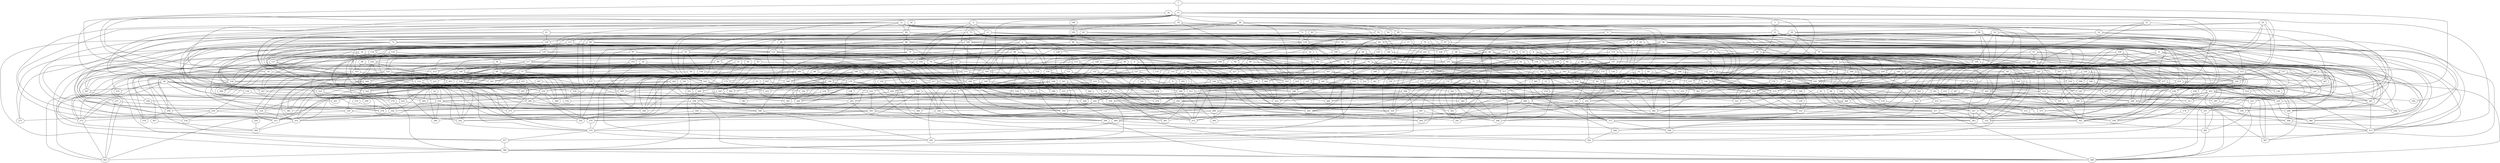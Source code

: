 strict graph "gnp_random_graph(400,0.015)" {
0;
1;
2;
3;
4;
5;
6;
7;
8;
9;
10;
11;
12;
13;
14;
15;
16;
17;
18;
19;
20;
21;
22;
23;
24;
25;
26;
27;
28;
29;
30;
31;
32;
33;
34;
35;
36;
37;
38;
39;
40;
41;
42;
43;
44;
45;
46;
47;
48;
49;
50;
51;
52;
53;
54;
55;
56;
57;
58;
59;
60;
61;
62;
63;
64;
65;
66;
67;
68;
69;
70;
71;
72;
73;
74;
75;
76;
77;
78;
79;
80;
81;
82;
83;
84;
85;
86;
87;
88;
89;
90;
91;
92;
93;
94;
95;
96;
97;
98;
99;
100;
101;
102;
103;
104;
105;
106;
107;
108;
109;
110;
111;
112;
113;
114;
115;
116;
117;
118;
119;
120;
121;
122;
123;
124;
125;
126;
127;
128;
129;
130;
131;
132;
133;
134;
135;
136;
137;
138;
139;
140;
141;
142;
143;
144;
145;
146;
147;
148;
149;
150;
151;
152;
153;
154;
155;
156;
157;
158;
159;
160;
161;
162;
163;
164;
165;
166;
167;
168;
169;
170;
171;
172;
173;
174;
175;
176;
177;
178;
179;
180;
181;
182;
183;
184;
185;
186;
187;
188;
189;
190;
191;
192;
193;
194;
195;
196;
197;
198;
199;
200;
201;
202;
203;
204;
205;
206;
207;
208;
209;
210;
211;
212;
213;
214;
215;
216;
217;
218;
219;
220;
221;
222;
223;
224;
225;
226;
227;
228;
229;
230;
231;
232;
233;
234;
235;
236;
237;
238;
239;
240;
241;
242;
243;
244;
245;
246;
247;
248;
249;
250;
251;
252;
253;
254;
255;
256;
257;
258;
259;
260;
261;
262;
263;
264;
265;
266;
267;
268;
269;
270;
271;
272;
273;
274;
275;
276;
277;
278;
279;
280;
281;
282;
283;
284;
285;
286;
287;
288;
289;
290;
291;
292;
293;
294;
295;
296;
297;
298;
299;
300;
301;
302;
303;
304;
305;
306;
307;
308;
309;
310;
311;
312;
313;
314;
315;
316;
317;
318;
319;
320;
321;
322;
323;
324;
325;
326;
327;
328;
329;
330;
331;
332;
333;
334;
335;
336;
337;
338;
339;
340;
341;
342;
343;
344;
345;
346;
347;
348;
349;
350;
351;
352;
353;
354;
355;
356;
357;
358;
359;
360;
361;
362;
363;
364;
365;
366;
367;
368;
369;
370;
371;
372;
373;
374;
375;
376;
377;
378;
379;
380;
381;
382;
383;
384;
385;
386;
387;
388;
389;
390;
391;
392;
393;
394;
395;
396;
397;
398;
399;
0 -- 353  [is_available=True, prob="0.551065738026"];
0 -- 105  [is_available=True, prob="0.645137999374"];
0 -- 13  [is_available=True, prob="0.523658662686"];
0 -- 337  [is_available=True, prob="1.0"];
0 -- 242  [is_available=True, prob="1.0"];
0 -- 184  [is_available=True, prob="0.186159956506"];
1 -- 167  [is_available=True, prob="0.855133319279"];
1 -- 139  [is_available=True, prob="0.00361248433004"];
1 -- 302  [is_available=True, prob="0.00198587614479"];
1 -- 275  [is_available=True, prob="0.471498079541"];
1 -- 120  [is_available=True, prob="1.0"];
1 -- 127  [is_available=True, prob="1.0"];
1 -- 189  [is_available=True, prob="0.490031908254"];
1 -- 159  [is_available=True, prob="0.302863647646"];
2 -- 121  [is_available=True, prob="1.0"];
2 -- 378  [is_available=True, prob="0.965139901694"];
2 -- 339  [is_available=True, prob="0.356797317947"];
2 -- 350  [is_available=True, prob="0.536237497908"];
2 -- 158  [is_available=True, prob="0.10694007298"];
3 -- 192  [is_available=True, prob="0.734897083393"];
3 -- 339  [is_available=True, prob="0.962203650255"];
3 -- 21  [is_available=True, prob="0.384156690778"];
4 -- 353  [is_available=True, prob="0.494741963196"];
4 -- 291  [is_available=True, prob="0.363467296557"];
4 -- 295  [is_available=True, prob="0.581530726745"];
4 -- 202  [is_available=True, prob="0.687562183501"];
4 -- 277  [is_available=True, prob="1.0"];
4 -- 222  [is_available=True, prob="0.0698357842863"];
4 -- 95  [is_available=True, prob="0.894239979821"];
5 -- 57  [is_available=True, prob="0.311495311935"];
5 -- 267  [is_available=True, prob="0.193758938579"];
5 -- 353  [is_available=True, prob="0.000635323145624"];
5 -- 321  [is_available=True, prob="1.0"];
5 -- 209  [is_available=True, prob="0.775305553362"];
6 -- 257  [is_available=True, prob="0.781660010543"];
6 -- 98  [is_available=True, prob="0.202992720143"];
6 -- 284  [is_available=True, prob="1.0"];
6 -- 76  [is_available=True, prob="0.766000400142"];
6 -- 117  [is_available=True, prob="0.153310518928"];
6 -- 124  [is_available=True, prob="0.438024772352"];
7 -- 288  [is_available=True, prob="0.929008118993"];
7 -- 11  [is_available=True, prob="0.732150465109"];
7 -- 260  [is_available=True, prob="0.0792008354137"];
8 -- 185  [is_available=True, prob="0.478303203284"];
8 -- 245  [is_available=True, prob="0.858341312616"];
8 -- 246  [is_available=True, prob="0.588008223106"];
8 -- 359  [is_available=True, prob="1.0"];
9 -- 48  [is_available=True, prob="0.806360005732"];
9 -- 57  [is_available=True, prob="0.0355658776314"];
9 -- 37  [is_available=True, prob="1.0"];
9 -- 303  [is_available=True, prob="1.0"];
10 -- 234  [is_available=True, prob="0.300481862349"];
10 -- 156  [is_available=True, prob="0.910430181292"];
10 -- 319  [is_available=True, prob="1.0"];
11 -- 322  [is_available=True, prob="0.75749950026"];
11 -- 170  [is_available=True, prob="0.297437579018"];
11 -- 263  [is_available=True, prob="0.44155681393"];
11 -- 239  [is_available=True, prob="0.0905443083213"];
11 -- 18  [is_available=True, prob="0.467249843102"];
11 -- 19  [is_available=True, prob="0.828612887"];
11 -- 52  [is_available=True, prob="0.631090037446"];
11 -- 313  [is_available=True, prob="0.0782752078871"];
11 -- 252  [is_available=True, prob="0.410737189716"];
11 -- 382  [is_available=True, prob="0.0245471602364"];
12 -- 67  [is_available=True, prob="0.471586693621"];
12 -- 391  [is_available=True, prob="0.808599109229"];
12 -- 266  [is_available=True, prob="0.670480575823"];
12 -- 299  [is_available=True, prob="0.313651218109"];
12 -- 77  [is_available=True, prob="0.313831038279"];
12 -- 334  [is_available=True, prob="0.0309384467849"];
12 -- 208  [is_available=True, prob="0.940428333882"];
12 -- 178  [is_available=True, prob="1.0"];
12 -- 84  [is_available=True, prob="0.519728650048"];
12 -- 25  [is_available=True, prob="0.713554474289"];
12 -- 223  [is_available=True, prob="1.0"];
13 -- 161  [is_available=True, prob="0.35488390492"];
13 -- 67  [is_available=True, prob="0.426979946249"];
13 -- 105  [is_available=True, prob="1.0"];
13 -- 210  [is_available=True, prob="1.0"];
13 -- 380  [is_available=True, prob="0.163230121107"];
13 -- 124  [is_available=True, prob="0.0568413918935"];
13 -- 189  [is_available=True, prob="0.181761938356"];
13 -- 31  [is_available=True, prob="1.0"];
14 -- 65  [is_available=True, prob="0.636721279583"];
14 -- 313  [is_available=True, prob="1.0"];
14 -- 205  [is_available=True, prob="0.96065125021"];
14 -- 253  [is_available=True, prob="0.594881844186"];
15 -- 213  [is_available=True, prob="0.146432315059"];
15 -- 214  [is_available=True, prob="0.185319525512"];
16 -- 164  [is_available=True, prob="0.847924198944"];
16 -- 47  [is_available=True, prob="0.0829579713301"];
16 -- 273  [is_available=True, prob="1.0"];
16 -- 147  [is_available=True, prob="0.386837213938"];
16 -- 246  [is_available=True, prob="0.486030125506"];
16 -- 153  [is_available=True, prob="0.117216451289"];
16 -- 319  [is_available=True, prob="1.0"];
17 -- 257  [is_available=True, prob="1.0"];
17 -- 110  [is_available=True, prob="0.538163631111"];
18 -- 291  [is_available=True, prob="0.493484251381"];
18 -- 306  [is_available=True, prob="1.0"];
18 -- 189  [is_available=True, prob="0.532187724478"];
18 -- 237  [is_available=True, prob="1.0"];
19 -- 259  [is_available=True, prob="0.152223202464"];
19 -- 167  [is_available=True, prob="0.782108980576"];
19 -- 53  [is_available=True, prob="0.534625286122"];
19 -- 183  [is_available=True, prob="0.123175891484"];
19 -- 267  [is_available=True, prob="0.39375116656"];
19 -- 251  [is_available=True, prob="0.809014124118"];
20 -- 231  [is_available=True, prob="0.240835814678"];
20 -- 391  [is_available=True, prob="0.441112670356"];
20 -- 29  [is_available=True, prob="0.231793203343"];
20 -- 185  [is_available=True, prob="1.0"];
20 -- 153  [is_available=True, prob="0.514425933231"];
20 -- 317  [is_available=True, prob="1.0"];
21 -- 119  [is_available=True, prob="1.0"];
21 -- 238  [is_available=True, prob="0.225025751177"];
21 -- 275  [is_available=True, prob="0.113389976805"];
21 -- 247  [is_available=True, prob="0.0516115032008"];
21 -- 153  [is_available=True, prob="0.30855928367"];
21 -- 219  [is_available=True, prob="0.829530494471"];
21 -- 299  [is_available=True, prob="0.841834646245"];
22 -- 176  [is_available=True, prob="0.841364989009"];
22 -- 161  [is_available=True, prob="0.641209136615"];
22 -- 254  [is_available=True, prob="0.849606177301"];
22 -- 311  [is_available=True, prob="0.961788192006"];
23 -- 287  [is_available=True, prob="0.778386142432"];
23 -- 151  [is_available=True, prob="0.0936345905411"];
23 -- 382  [is_available=True, prob="0.768382729147"];
23 -- 71  [is_available=True, prob="0.0479817916846"];
24 -- 40  [is_available=True, prob="1.0"];
24 -- 94  [is_available=True, prob="1.0"];
24 -- 239  [is_available=True, prob="0.695957511361"];
25 -- 192  [is_available=True, prob="0.480713603778"];
25 -- 390  [is_available=True, prob="0.914472534863"];
25 -- 40  [is_available=True, prob="0.597945009238"];
25 -- 241  [is_available=True, prob="1.0"];
25 -- 275  [is_available=True, prob="0.799051327444"];
25 -- 248  [is_available=True, prob="0.91428875253"];
26 -- 328  [is_available=True, prob="1.0"];
26 -- 395  [is_available=True, prob="0.491738771806"];
26 -- 364  [is_available=True, prob="0.969545266971"];
26 -- 77  [is_available=True, prob="0.746323116597"];
26 -- 325  [is_available=True, prob="1.0"];
27 -- 290  [is_available=True, prob="0.449939715719"];
27 -- 69  [is_available=True, prob="0.094696601403"];
27 -- 264  [is_available=True, prob="0.765168155548"];
27 -- 208  [is_available=True, prob="1.0"];
27 -- 244  [is_available=True, prob="1.0"];
27 -- 318  [is_available=True, prob="0.881382734747"];
28 -- 131  [is_available=True, prob="1.0"];
28 -- 103  [is_available=True, prob="1.0"];
28 -- 273  [is_available=True, prob="0.0854961595742"];
28 -- 355  [is_available=True, prob="0.377984265902"];
28 -- 116  [is_available=True, prob="0.910102271461"];
28 -- 85  [is_available=True, prob="0.39267374338"];
28 -- 279  [is_available=True, prob="0.0567164597"];
28 -- 283  [is_available=True, prob="0.933643947212"];
28 -- 155  [is_available=True, prob="0.0203875045742"];
29 -- 327  [is_available=True, prob="1.0"];
29 -- 72  [is_available=True, prob="0.546735324745"];
29 -- 79  [is_available=True, prob="0.809376620278"];
29 -- 176  [is_available=True, prob="0.161398739901"];
29 -- 392  [is_available=True, prob="0.798384729388"];
29 -- 85  [is_available=True, prob="1.0"];
29 -- 344  [is_available=True, prob="0.307475827348"];
29 -- 122  [is_available=True, prob="0.858641196379"];
29 -- 351  [is_available=True, prob="0.956460486696"];
30 -- 379  [is_available=True, prob="1.0"];
30 -- 46  [is_available=True, prob="0.579390259039"];
30 -- 287  [is_available=True, prob="0.499453654207"];
31 -- 134  [is_available=True, prob="0.0362122148318"];
31 -- 113  [is_available=True, prob="1.0"];
31 -- 281  [is_available=True, prob="0.257363205732"];
31 -- 313  [is_available=True, prob="0.817554763993"];
31 -- 255  [is_available=True, prob="0.645650595608"];
32 -- 288  [is_available=True, prob="0.290403044986"];
32 -- 164  [is_available=True, prob="0.225891294684"];
32 -- 109  [is_available=True, prob="0.0664088614906"];
32 -- 335  [is_available=True, prob="0.191085853421"];
32 -- 145  [is_available=True, prob="0.334470314005"];
32 -- 338  [is_available=True, prob="1.0"];
32 -- 399  [is_available=True, prob="0.54886900896"];
33 -- 64  [is_available=True, prob="0.100466598661"];
33 -- 246  [is_available=True, prob="0.37977966461"];
33 -- 143  [is_available=True, prob="0.571542207485"];
34 -- 296  [is_available=True, prob="0.6113105647"];
34 -- 101  [is_available=True, prob="0.288733103414"];
34 -- 382  [is_available=True, prob="0.618037766687"];
34 -- 261  [is_available=True, prob="0.353186082847"];
35 -- 312  [is_available=True, prob="0.970192624677"];
35 -- 391  [is_available=True, prob="1.0"];
35 -- 244  [is_available=True, prob="1.0"];
35 -- 374  [is_available=True, prob="0.957250910489"];
35 -- 287  [is_available=True, prob="0.40754359131"];
36 -- 224  [is_available=True, prob="0.714952153532"];
36 -- 393  [is_available=True, prob="1.0"];
36 -- 329  [is_available=True, prob="0.376252299478"];
36 -- 235  [is_available=True, prob="0.31958247442"];
36 -- 372  [is_available=True, prob="0.888512793868"];
36 -- 247  [is_available=True, prob="0.57728060192"];
36 -- 319  [is_available=True, prob="0.609725930678"];
37 -- 386  [is_available=True, prob="1.0"];
37 -- 228  [is_available=True, prob="0.304290153157"];
37 -- 365  [is_available=True, prob="0.055161144303"];
37 -- 336  [is_available=True, prob="0.0835632953749"];
37 -- 371  [is_available=True, prob="1.0"];
37 -- 189  [is_available=True, prob="0.339501783255"];
37 -- 95  [is_available=True, prob="0.763746410797"];
38 -- 161  [is_available=True, prob="0.957468828834"];
38 -- 165  [is_available=True, prob="0.0388942258527"];
38 -- 321  [is_available=True, prob="1.0"];
38 -- 296  [is_available=True, prob="0.222878593765"];
38 -- 76  [is_available=True, prob="1.0"];
38 -- 185  [is_available=True, prob="1.0"];
39 -- 69  [is_available=True, prob="0.887722398345"];
39 -- 305  [is_available=True, prob="0.339510491148"];
39 -- 298  [is_available=True, prob="1.0"];
39 -- 140  [is_available=True, prob="0.524087480188"];
39 -- 399  [is_available=True, prob="0.610619824296"];
39 -- 304  [is_available=True, prob="0.769821500075"];
39 -- 49  [is_available=True, prob="0.654038325627"];
39 -- 188  [is_available=True, prob="1.0"];
39 -- 394  [is_available=True, prob="0.759979824869"];
39 -- 351  [is_available=True, prob="0.698887148567"];
40 -- 243  [is_available=True, prob="1.0"];
40 -- 397  [is_available=True, prob="0.51968087942"];
40 -- 264  [is_available=True, prob="0.321137010768"];
41 -- 136  [is_available=True, prob="0.344737058839"];
41 -- 57  [is_available=True, prob="0.073788806548"];
41 -- 350  [is_available=True, prob="0.962630685333"];
41 -- 118  [is_available=True, prob="0.603608255467"];
41 -- 352  [is_available=True, prob="0.899021350548"];
42 -- 218  [is_available=True, prob="0.639664569064"];
42 -- 359  [is_available=True, prob="0.996453648091"];
42 -- 326  [is_available=True, prob="0.273953418694"];
42 -- 238  [is_available=True, prob="0.896873783121"];
42 -- 349  [is_available=True, prob="0.344557379763"];
43 -- 308  [is_available=True, prob="1.0"];
43 -- 387  [is_available=True, prob="1.0"];
43 -- 284  [is_available=True, prob="0.866999981457"];
43 -- 277  [is_available=True, prob="1.0"];
43 -- 151  [is_available=True, prob="0.770379161577"];
44 -- 256  [is_available=True, prob="0.800380770464"];
44 -- 324  [is_available=True, prob="0.209070561364"];
44 -- 137  [is_available=True, prob="1.0"];
44 -- 235  [is_available=True, prob="0.864852212319"];
44 -- 204  [is_available=True, prob="0.605031078476"];
44 -- 182  [is_available=True, prob="0.0752765419197"];
44 -- 216  [is_available=True, prob="1.0"];
44 -- 217  [is_available=True, prob="0.550371810479"];
44 -- 123  [is_available=True, prob="0.950262469082"];
45 -- 163  [is_available=True, prob="1.0"];
45 -- 175  [is_available=True, prob="0.3788871567"];
45 -- 146  [is_available=True, prob="1.0"];
45 -- 309  [is_available=True, prob="0.422059902169"];
45 -- 88  [is_available=True, prob="0.893267731739"];
45 -- 91  [is_available=True, prob="0.659065242872"];
46 -- 99  [is_available=True, prob="0.741870612377"];
46 -- 167  [is_available=True, prob="0.30873477986"];
46 -- 173  [is_available=True, prob="1.0"];
46 -- 339  [is_available=True, prob="0.0791569240049"];
46 -- 244  [is_available=True, prob="0.830129009763"];
46 -- 86  [is_available=True, prob="0.777937889924"];
46 -- 351  [is_available=True, prob="0.207642187501"];
47 -- 80  [is_available=True, prob="0.947338951296"];
47 -- 310  [is_available=True, prob="0.165542432208"];
48 -- 123  [is_available=True, prob="1.0"];
48 -- 359  [is_available=True, prob="0.681432493343"];
49 -- 130  [is_available=True, prob="1.0"];
49 -- 365  [is_available=True, prob="1.0"];
49 -- 362  [is_available=True, prob="0.531570147657"];
49 -- 126  [is_available=True, prob="0.78033688177"];
50 -- 84  [is_available=True, prob="1.0"];
51 -- 133  [is_available=True, prob="0.652120847659"];
51 -- 328  [is_available=True, prob="1.0"];
51 -- 173  [is_available=True, prob="1.0"];
51 -- 145  [is_available=True, prob="0.148568517254"];
51 -- 306  [is_available=True, prob="0.207864805717"];
51 -- 179  [is_available=True, prob="0.166989298632"];
51 -- 215  [is_available=True, prob="1.0"];
51 -- 89  [is_available=True, prob="0.220048285031"];
51 -- 378  [is_available=True, prob="0.730944100728"];
51 -- 380  [is_available=True, prob="0.143286660886"];
52 -- 354  [is_available=True, prob="1.0"];
52 -- 150  [is_available=True, prob="0.539828939855"];
52 -- 76  [is_available=True, prob="0.848758563496"];
52 -- 301  [is_available=True, prob="0.118148508036"];
52 -- 306  [is_available=True, prob="0.0667614275411"];
52 -- 310  [is_available=True, prob="1.0"];
53 -- 104  [is_available=True, prob="1.0"];
53 -- 144  [is_available=True, prob="0.569423769101"];
53 -- 338  [is_available=True, prob="0.453894278444"];
53 -- 243  [is_available=True, prob="0.255909251027"];
54 -- 256  [is_available=True, prob="0.97640571183"];
55 -- 296  [is_available=True, prob="0.378642847087"];
55 -- 377  [is_available=True, prob="0.740891510011"];
55 -- 82  [is_available=True, prob="0.319568397907"];
55 -- 239  [is_available=True, prob="0.693956896404"];
56 -- 64  [is_available=True, prob="0.12304082611"];
56 -- 226  [is_available=True, prob="1.0"];
56 -- 91  [is_available=True, prob="0.883666508041"];
56 -- 363  [is_available=True, prob="0.414344780736"];
56 -- 204  [is_available=True, prob="0.0733638845668"];
56 -- 386  [is_available=True, prob="0.982544159668"];
56 -- 238  [is_available=True, prob="0.675710161171"];
56 -- 311  [is_available=True, prob="0.321187110374"];
56 -- 185  [is_available=True, prob="0.278545232132"];
56 -- 218  [is_available=True, prob="0.742559324997"];
56 -- 123  [is_available=True, prob="0.92867512283"];
57 -- 256  [is_available=True, prob="0.413262952977"];
57 -- 327  [is_available=True, prob="1.0"];
57 -- 108  [is_available=True, prob="0.145613746698"];
57 -- 314  [is_available=True, prob="0.0884617021543"];
57 -- 318  [is_available=True, prob="1.0"];
58 -- 368  [is_available=True, prob="0.970437935035"];
58 -- 68  [is_available=True, prob="0.305373360011"];
58 -- 139  [is_available=True, prob="1.0"];
58 -- 272  [is_available=True, prob="0.0765750704498"];
58 -- 147  [is_available=True, prob="1.0"];
58 -- 373  [is_available=True, prob="1.0"];
58 -- 356  [is_available=True, prob="0.97638727133"];
58 -- 92  [is_available=True, prob="1.0"];
59 -- 385  [is_available=True, prob="1.0"];
59 -- 207  [is_available=True, prob="0.538823541493"];
60 -- 64  [is_available=True, prob="0.421210654608"];
60 -- 163  [is_available=True, prob="0.167967619389"];
60 -- 135  [is_available=True, prob="0.881291153861"];
60 -- 238  [is_available=True, prob="0.60112541736"];
60 -- 114  [is_available=True, prob="1.0"];
60 -- 374  [is_available=True, prob="1.0"];
61 -- 145  [is_available=True, prob="0.588795300225"];
61 -- 260  [is_available=True, prob="0.478993194393"];
61 -- 134  [is_available=True, prob="0.660212295362"];
62 -- 193  [is_available=True, prob="0.375182272247"];
62 -- 197  [is_available=True, prob="0.400616157779"];
62 -- 86  [is_available=True, prob="0.723327628716"];
62 -- 359  [is_available=True, prob="1.0"];
63 -- 233  [is_available=True, prob="0.0613014798838"];
63 -- 249  [is_available=True, prob="0.141553243193"];
64 -- 352  [is_available=True, prob="0.74167239261"];
64 -- 167  [is_available=True, prob="0.792646768857"];
64 -- 107  [is_available=True, prob="0.610631816062"];
64 -- 135  [is_available=True, prob="0.524746102039"];
65 -- 261  [is_available=True, prob="0.0939907430686"];
65 -- 169  [is_available=True, prob="0.506939607908"];
65 -- 146  [is_available=True, prob="0.0792435000099"];
65 -- 275  [is_available=True, prob="0.0821261855327"];
65 -- 181  [is_available=True, prob="1.0"];
65 -- 92  [is_available=True, prob="0.687346327389"];
65 -- 125  [is_available=True, prob="1.0"];
66 -- 200  [is_available=True, prob="0.287285849029"];
66 -- 342  [is_available=True, prob="0.951817007521"];
66 -- 133  [is_available=True, prob="0.236336483004"];
66 -- 222  [is_available=True, prob="0.611194568568"];
67 -- 80  [is_available=True, prob="0.822244627102"];
67 -- 164  [is_available=True, prob="0.770784880408"];
67 -- 258  [is_available=True, prob="0.883656101159"];
68 -- 210  [is_available=True, prob="0.449957677524"];
69 -- 200  [is_available=True, prob="0.548473590661"];
69 -- 302  [is_available=True, prob="1.0"];
69 -- 216  [is_available=True, prob="0.750142700251"];
69 -- 346  [is_available=True, prob="0.052585538721"];
69 -- 351  [is_available=True, prob="0.349100676154"];
70 -- 205  [is_available=True, prob="0.955030023082"];
70 -- 175  [is_available=True, prob="0.805852190057"];
70 -- 337  [is_available=True, prob="0.466099326037"];
70 -- 244  [is_available=True, prob="0.785695226059"];
70 -- 156  [is_available=True, prob="0.626836200346"];
70 -- 255  [is_available=True, prob="0.633182890156"];
71 -- 389  [is_available=True, prob="1.0"];
71 -- 85  [is_available=True, prob="0.226125086005"];
71 -- 119  [is_available=True, prob="0.42970259837"];
71 -- 184  [is_available=True, prob="0.772935880875"];
71 -- 350  [is_available=True, prob="0.414177792869"];
71 -- 95  [is_available=True, prob="0.59776364879"];
72 -- 256  [is_available=True, prob="0.291137055607"];
72 -- 387  [is_available=True, prob="1.0"];
72 -- 102  [is_available=True, prob="0.206435128948"];
72 -- 76  [is_available=True, prob="0.45481099738"];
72 -- 157  [is_available=True, prob="0.309322620103"];
72 -- 215  [is_available=True, prob="0.966683699222"];
72 -- 286  [is_available=True, prob="0.0120961615067"];
73 -- 388  [is_available=True, prob="0.377976063403"];
73 -- 359  [is_available=True, prob="0.478217558008"];
73 -- 148  [is_available=True, prob="0.204351985898"];
73 -- 217  [is_available=True, prob="0.586960509204"];
73 -- 154  [is_available=True, prob="1.0"];
73 -- 379  [is_available=True, prob="0.51909511023"];
74 -- 98  [is_available=True, prob="0.766576929905"];
74 -- 370  [is_available=True, prob="0.245283346484"];
74 -- 396  [is_available=True, prob="0.0288223409212"];
74 -- 101  [is_available=True, prob="0.907270884467"];
74 -- 261  [is_available=True, prob="0.895325889057"];
75 -- 241  [is_available=True, prob="0.401162231558"];
75 -- 104  [is_available=True, prob="0.267814134057"];
75 -- 177  [is_available=True, prob="0.125359785084"];
75 -- 111  [is_available=True, prob="0.825042291841"];
75 -- 113  [is_available=True, prob="0.213813251786"];
75 -- 242  [is_available=True, prob="1.0"];
76 -- 163  [is_available=True, prob="0.707173549168"];
76 -- 199  [is_available=True, prob="0.9574813779"];
76 -- 227  [is_available=True, prob="1.0"];
76 -- 94  [is_available=True, prob="0.877138558487"];
76 -- 223  [is_available=True, prob="0.183964818768"];
77 -- 230  [is_available=True, prob="1.0"];
77 -- 138  [is_available=True, prob="1.0"];
77 -- 239  [is_available=True, prob="0.125610761002"];
77 -- 376  [is_available=True, prob="0.882249067214"];
78 -- 356  [is_available=True, prob="0.71536722543"];
78 -- 253  [is_available=True, prob="0.877367697697"];
78 -- 382  [is_available=True, prob="0.748539662835"];
78 -- 293  [is_available=True, prob="0.344828618422"];
79 -- 193  [is_available=True, prob="0.822242374152"];
79 -- 203  [is_available=True, prob="0.77052510397"];
79 -- 332  [is_available=True, prob="0.232196178823"];
79 -- 336  [is_available=True, prob="0.668177212303"];
79 -- 243  [is_available=True, prob="0.0436570657794"];
79 -- 116  [is_available=True, prob="1.0"];
80 -- 225  [is_available=True, prob="0.184070581941"];
80 -- 270  [is_available=True, prob="0.883671314945"];
80 -- 116  [is_available=True, prob="0.0514518080504"];
80 -- 181  [is_available=True, prob="0.033709206849"];
80 -- 186  [is_available=True, prob="0.246592619299"];
80 -- 127  [is_available=True, prob="0.3124151204"];
81 -- 321  [is_available=True, prob="0.347045545845"];
81 -- 317  [is_available=True, prob="0.886746330105"];
82 -- 193  [is_available=True, prob="0.644188408575"];
82 -- 370  [is_available=True, prob="0.0770530260592"];
82 -- 283  [is_available=True, prob="1.0"];
83 -- 396  [is_available=True, prob="0.91429487993"];
83 -- 364  [is_available=True, prob="1.0"];
83 -- 119  [is_available=True, prob="0.487578984558"];
84 -- 142  [is_available=True, prob="1.0"];
84 -- 117  [is_available=True, prob="0.425696335138"];
84 -- 119  [is_available=True, prob="0.415955005962"];
84 -- 88  [is_available=True, prob="0.638545784885"];
84 -- 222  [is_available=True, prob="0.204157725133"];
85 -- 192  [is_available=True, prob="1.0"];
85 -- 258  [is_available=True, prob="1.0"];
85 -- 323  [is_available=True, prob="1.0"];
85 -- 204  [is_available=True, prob="1.0"];
85 -- 341  [is_available=True, prob="0.0555252169939"];
85 -- 190  [is_available=True, prob="0.171438172918"];
85 -- 255  [is_available=True, prob="1.0"];
86 -- 195  [is_available=True, prob="0.565232596469"];
86 -- 165  [is_available=True, prob="0.627743052474"];
86 -- 102  [is_available=True, prob="1.0"];
86 -- 303  [is_available=True, prob="0.400350460506"];
86 -- 337  [is_available=True, prob="0.239133617152"];
86 -- 275  [is_available=True, prob="0.498303661431"];
86 -- 277  [is_available=True, prob="0.216089473404"];
86 -- 313  [is_available=True, prob="0.12813792941"];
86 -- 220  [is_available=True, prob="0.62232255174"];
87 -- 144  [is_available=True, prob="0.873782851953"];
87 -- 177  [is_available=True, prob="0.440522893659"];
87 -- 267  [is_available=True, prob="1.0"];
87 -- 249  [is_available=True, prob="0.29874264169"];
88 -- 210  [is_available=True, prob="1.0"];
88 -- 137  [is_available=True, prob="0.961268907695"];
88 -- 139  [is_available=True, prob="0.517715026275"];
88 -- 340  [is_available=True, prob="0.56841369763"];
88 -- 207  [is_available=True, prob="0.237578177056"];
88 -- 114  [is_available=True, prob="0.504703883692"];
88 -- 349  [is_available=True, prob="1.0"];
88 -- 217  [is_available=True, prob="0.358061231646"];
88 -- 271  [is_available=True, prob="0.539172739299"];
88 -- 188  [is_available=True, prob="0.0380009878701"];
88 -- 253  [is_available=True, prob="0.0887828835253"];
89 -- 356  [is_available=True, prob="0.24735918877"];
89 -- 266  [is_available=True, prob="0.954938638531"];
89 -- 330  [is_available=True, prob="0.37469812713"];
89 -- 317  [is_available=True, prob="1.0"];
90 -- 142  [is_available=True, prob="0.527142749457"];
90 -- 143  [is_available=True, prob="0.945924211192"];
91 -- 149  [is_available=True, prob="0.592758696773"];
91 -- 271  [is_available=True, prob="0.532015670472"];
91 -- 101  [is_available=True, prob="1.0"];
92 -- 178  [is_available=True, prob="0.442623266188"];
93 -- 323  [is_available=True, prob="0.788600823853"];
93 -- 166  [is_available=True, prob="0.442465563625"];
93 -- 227  [is_available=True, prob="0.63141989103"];
93 -- 121  [is_available=True, prob="0.754377257422"];
93 -- 186  [is_available=True, prob="0.744551686604"];
93 -- 350  [is_available=True, prob="1.0"];
94 -- 288  [is_available=True, prob="0.844945343917"];
94 -- 233  [is_available=True, prob="1.0"];
94 -- 138  [is_available=True, prob="0.488179632889"];
94 -- 377  [is_available=True, prob="0.72212778096"];
95 -- 224  [is_available=True, prob="1.0"];
95 -- 397  [is_available=True, prob="0.907623410192"];
95 -- 366  [is_available=True, prob="0.196711133877"];
95 -- 335  [is_available=True, prob="1.0"];
95 -- 180  [is_available=True, prob="1.0"];
96 -- 161  [is_available=True, prob="0.336966731252"];
96 -- 289  [is_available=True, prob="0.0218916054654"];
96 -- 138  [is_available=True, prob="1.0"];
96 -- 398  [is_available=True, prob="0.372295949187"];
96 -- 215  [is_available=True, prob="0.565216634987"];
96 -- 184  [is_available=True, prob="1.0"];
97 -- 242  [is_available=True, prob="1.0"];
97 -- 196  [is_available=True, prob="0.403647796368"];
97 -- 293  [is_available=True, prob="0.911639358614"];
97 -- 302  [is_available=True, prob="0.795581412899"];
97 -- 103  [is_available=True, prob="1.0"];
98 -- 265  [is_available=True, prob="1.0"];
98 -- 293  [is_available=True, prob="1.0"];
99 -- 288  [is_available=True, prob="0.539761202617"];
99 -- 374  [is_available=True, prob="0.91586949374"];
99 -- 169  [is_available=True, prob="0.0866807938733"];
99 -- 267  [is_available=True, prob="0.733053937872"];
99 -- 149  [is_available=True, prob="0.82593831875"];
99 -- 118  [is_available=True, prob="0.439592746652"];
99 -- 281  [is_available=True, prob="0.199058211821"];
100 -- 227  [is_available=True, prob="1.0"];
100 -- 133  [is_available=True, prob="0.0330996248407"];
100 -- 103  [is_available=True, prob="1.0"];
100 -- 335  [is_available=True, prob="0.774615259436"];
100 -- 371  [is_available=True, prob="0.64121558277"];
100 -- 212  [is_available=True, prob="0.912147558097"];
100 -- 158  [is_available=True, prob="0.0892527711942"];
101 -- 290  [is_available=True, prob="0.450347513364"];
101 -- 163  [is_available=True, prob="1.0"];
101 -- 296  [is_available=True, prob="0.525010978254"];
101 -- 116  [is_available=True, prob="0.283791401777"];
102 -- 342  [is_available=True, prob="0.479947168331"];
102 -- 145  [is_available=True, prob="1.0"];
102 -- 116  [is_available=True, prob="0.134008432113"];
102 -- 346  [is_available=True, prob="1.0"];
102 -- 232  [is_available=True, prob="0.909663603529"];
102 -- 126  [is_available=True, prob="0.675402638939"];
103 -- 165  [is_available=True, prob="0.119438727148"];
103 -- 140  [is_available=True, prob="1.0"];
103 -- 350  [is_available=True, prob="0.692884657387"];
104 -- 226  [is_available=True, prob="0.962156595628"];
104 -- 233  [is_available=True, prob="0.0172637279088"];
104 -- 171  [is_available=True, prob="0.145630264579"];
104 -- 114  [is_available=True, prob="0.246011093341"];
104 -- 159  [is_available=True, prob="0.0744788451182"];
105 -- 293  [is_available=True, prob="1.0"];
105 -- 167  [is_available=True, prob="0.634545898925"];
105 -- 330  [is_available=True, prob="0.0456261971098"];
105 -- 171  [is_available=True, prob="0.947333816615"];
105 -- 348  [is_available=True, prob="0.863014577746"];
105 -- 165  [is_available=True, prob="0.826011759645"];
106 -- 183  [is_available=True, prob="0.96087922138"];
107 -- 198  [is_available=True, prob="0.638190041994"];
107 -- 138  [is_available=True, prob="0.285525283031"];
107 -- 303  [is_available=True, prob="0.467000897392"];
107 -- 341  [is_available=True, prob="0.930993378114"];
107 -- 181  [is_available=True, prob="0.562316337693"];
108 -- 324  [is_available=True, prob="0.954125146179"];
108 -- 198  [is_available=True, prob="0.58157032352"];
108 -- 203  [is_available=True, prob="0.294007529331"];
108 -- 148  [is_available=True, prob="0.192303729203"];
108 -- 345  [is_available=True, prob="0.832616139798"];
109 -- 112  [is_available=True, prob="1.0"];
109 -- 171  [is_available=True, prob="0.166668541487"];
109 -- 315  [is_available=True, prob="1.0"];
110 -- 247  [is_available=True, prob="0.187740451715"];
110 -- 117  [is_available=True, prob="0.489450569215"];
110 -- 127  [is_available=True, prob="1.0"];
111 -- 363  [is_available=True, prob="1.0"];
111 -- 138  [is_available=True, prob="0.452443651093"];
111 -- 238  [is_available=True, prob="0.989180664554"];
111 -- 143  [is_available=True, prob="0.517240694816"];
111 -- 123  [is_available=True, prob="1.0"];
111 -- 316  [is_available=True, prob="0.765269160141"];
112 -- 369  [is_available=True, prob="0.71631075169"];
112 -- 359  [is_available=True, prob="0.509833189317"];
113 -- 131  [is_available=True, prob="0.413592828468"];
113 -- 215  [is_available=True, prob="1.0"];
113 -- 249  [is_available=True, prob="1.0"];
113 -- 222  [is_available=True, prob="0.215575709439"];
113 -- 159  [is_available=True, prob="1.0"];
114 -- 161  [is_available=True, prob="0.968991127625"];
114 -- 360  [is_available=True, prob="0.758008904638"];
114 -- 309  [is_available=True, prob="0.395533336231"];
114 -- 127  [is_available=True, prob="0.503174480999"];
115 -- 248  [is_available=True, prob="1.0"];
115 -- 209  [is_available=True, prob="1.0"];
115 -- 362  [is_available=True, prob="0.597108099438"];
115 -- 147  [is_available=True, prob="1.0"];
115 -- 172  [is_available=True, prob="1.0"];
116 -- 162  [is_available=True, prob="0.969343919431"];
116 -- 268  [is_available=True, prob="0.364700150677"];
117 -- 394  [is_available=True, prob="1.0"];
117 -- 140  [is_available=True, prob="0.277150122"];
117 -- 318  [is_available=True, prob="0.304058965336"];
117 -- 152  [is_available=True, prob="0.06101222932"];
117 -- 286  [is_available=True, prob="0.778947251663"];
118 -- 120  [is_available=True, prob="0.451101314375"];
118 -- 355  [is_available=True, prob="0.646454873188"];
118 -- 127  [is_available=True, prob="0.214156707522"];
119 -- 128  [is_available=True, prob="0.042372472516"];
119 -- 288  [is_available=True, prob="0.711290361752"];
119 -- 149  [is_available=True, prob="0.908223258612"];
119 -- 348  [is_available=True, prob="0.194138265161"];
120 -- 161  [is_available=True, prob="0.812493719785"];
120 -- 220  [is_available=True, prob="0.649931457494"];
120 -- 268  [is_available=True, prob="0.715399721902"];
120 -- 337  [is_available=True, prob="0.734946304755"];
120 -- 241  [is_available=True, prob="0.219973598446"];
120 -- 375  [is_available=True, prob="0.877683989311"];
120 -- 124  [is_available=True, prob="0.976412302623"];
121 -- 167  [is_available=True, prob="0.782965227771"];
121 -- 264  [is_available=True, prob="0.0509627555343"];
121 -- 309  [is_available=True, prob="0.120255753418"];
121 -- 281  [is_available=True, prob="0.948331621199"];
121 -- 254  [is_available=True, prob="0.665548363113"];
122 -- 291  [is_available=True, prob="0.253121972267"];
122 -- 395  [is_available=True, prob="0.85829165861"];
122 -- 332  [is_available=True, prob="0.73791108398"];
122 -- 340  [is_available=True, prob="0.130656764539"];
122 -- 245  [is_available=True, prob="0.759994195724"];
123 -- 299  [is_available=True, prob="1.0"];
123 -- 165  [is_available=True, prob="0.742257670577"];
123 -- 332  [is_available=True, prob="0.690716275258"];
123 -- 394  [is_available=True, prob="0.669848268971"];
123 -- 139  [is_available=True, prob="1.0"];
123 -- 269  [is_available=True, prob="0.382310134872"];
123 -- 209  [is_available=True, prob="0.128086095403"];
123 -- 247  [is_available=True, prob="1.0"];
123 -- 239  [is_available=True, prob="1.0"];
124 -- 387  [is_available=True, prob="0.00417210637903"];
124 -- 324  [is_available=True, prob="0.15905305443"];
124 -- 138  [is_available=True, prob="0.455540115301"];
124 -- 179  [is_available=True, prob="0.355191740473"];
124 -- 388  [is_available=True, prob="0.958750169844"];
125 -- 166  [is_available=True, prob="0.320500978507"];
125 -- 328  [is_available=True, prob="1.0"];
125 -- 245  [is_available=True, prob="1.0"];
125 -- 151  [is_available=True, prob="0.833282814749"];
125 -- 218  [is_available=True, prob="0.0569394672117"];
125 -- 159  [is_available=True, prob="0.80196039447"];
126 -- 225  [is_available=True, prob="0.603395164064"];
126 -- 130  [is_available=True, prob="0.0729472783438"];
126 -- 389  [is_available=True, prob="1.0"];
126 -- 205  [is_available=True, prob="1.0"];
127 -- 388  [is_available=True, prob="1.0"];
127 -- 239  [is_available=True, prob="1.0"];
127 -- 152  [is_available=True, prob="0.366016593708"];
128 -- 148  [is_available=True, prob="0.337813233853"];
129 -- 137  [is_available=True, prob="1.0"];
129 -- 290  [is_available=True, prob="1.0"];
129 -- 158  [is_available=True, prob="0.870238774146"];
130 -- 313  [is_available=True, prob="0.382211348601"];
131 -- 260  [is_available=True, prob="0.965520328597"];
131 -- 173  [is_available=True, prob="0.732090130416"];
131 -- 238  [is_available=True, prob="1.0"];
131 -- 222  [is_available=True, prob="0.664247431961"];
132 -- 315  [is_available=True, prob="1.0"];
132 -- 267  [is_available=True, prob="0.245273522036"];
132 -- 269  [is_available=True, prob="1.0"];
132 -- 345  [is_available=True, prob="0.852822317005"];
133 -- 284  [is_available=True, prob="1.0"];
133 -- 348  [is_available=True, prob="0.123122295308"];
133 -- 254  [is_available=True, prob="0.295170305542"];
136 -- 259  [is_available=True, prob="0.303252990584"];
136 -- 359  [is_available=True, prob="1.0"];
137 -- 286  [is_available=True, prob="1.0"];
137 -- 345  [is_available=True, prob="1.0"];
138 -- 224  [is_available=True, prob="0.190390731239"];
138 -- 230  [is_available=True, prob="0.444455638651"];
138 -- 362  [is_available=True, prob="0.440072055248"];
138 -- 375  [is_available=True, prob="0.824869118169"];
139 -- 195  [is_available=True, prob="0.728119906751"];
139 -- 326  [is_available=True, prob="1.0"];
139 -- 332  [is_available=True, prob="0.0968001565992"];
139 -- 240  [is_available=True, prob="0.929754457993"];
139 -- 347  [is_available=True, prob="0.825649325052"];
140 -- 260  [is_available=True, prob="1.0"];
140 -- 393  [is_available=True, prob="0.605359169716"];
140 -- 376  [is_available=True, prob="0.0135929921597"];
140 -- 189  [is_available=True, prob="0.393340662434"];
141 -- 297  [is_available=True, prob="0.167893988308"];
141 -- 274  [is_available=True, prob="1.0"];
141 -- 199  [is_available=True, prob="1.0"];
142 -- 315  [is_available=True, prob="1.0"];
142 -- 295  [is_available=True, prob="1.0"];
142 -- 333  [is_available=True, prob="0.99515999981"];
142 -- 211  [is_available=True, prob="1.0"];
142 -- 278  [is_available=True, prob="0.0841707015396"];
142 -- 312  [is_available=True, prob="1.0"];
142 -- 251  [is_available=True, prob="0.615987434433"];
143 -- 208  [is_available=True, prob="0.579477287754"];
143 -- 337  [is_available=True, prob="1.0"];
144 -- 273  [is_available=True, prob="0.140921650609"];
144 -- 372  [is_available=True, prob="0.480611213284"];
144 -- 321  [is_available=True, prob="0.785942343483"];
145 -- 192  [is_available=True, prob="0.678260583202"];
145 -- 170  [is_available=True, prob="0.571898533183"];
145 -- 154  [is_available=True, prob="0.664560617937"];
146 -- 248  [is_available=True, prob="0.414605058238"];
146 -- 361  [is_available=True, prob="0.42666569657"];
146 -- 169  [is_available=True, prob="0.121269984563"];
147 -- 162  [is_available=True, prob="0.644930172899"];
147 -- 197  [is_available=True, prob="1.0"];
147 -- 168  [is_available=True, prob="0.848246582908"];
147 -- 266  [is_available=True, prob="0.536889768357"];
147 -- 213  [is_available=True, prob="1.0"];
147 -- 325  [is_available=True, prob="0.475175275112"];
148 -- 315  [is_available=True, prob="0.097020675917"];
149 -- 168  [is_available=True, prob="0.327625278202"];
149 -- 182  [is_available=True, prob="0.570756599967"];
150 -- 197  [is_available=True, prob="0.942036958884"];
150 -- 358  [is_available=True, prob="0.00247879368559"];
150 -- 263  [is_available=True, prob="0.401697833029"];
150 -- 362  [is_available=True, prob="1.0"];
150 -- 152  [is_available=True, prob="1.0"];
150 -- 284  [is_available=True, prob="0.571728699952"];
151 -- 294  [is_available=True, prob="0.0169452936272"];
151 -- 172  [is_available=True, prob="0.0113480681655"];
151 -- 398  [is_available=True, prob="0.7518553943"];
151 -- 175  [is_available=True, prob="0.569020208074"];
151 -- 368  [is_available=True, prob="0.482956350483"];
151 -- 281  [is_available=True, prob="0.826484426413"];
151 -- 218  [is_available=True, prob="0.301986906725"];
152 -- 233  [is_available=True, prob="0.620105203294"];
152 -- 374  [is_available=True, prob="1.0"];
153 -- 194  [is_available=True, prob="0.455150807898"];
153 -- 358  [is_available=True, prob="1.0"];
153 -- 339  [is_available=True, prob="0.199210864309"];
153 -- 281  [is_available=True, prob="1.0"];
153 -- 317  [is_available=True, prob="0.391816528793"];
153 -- 158  [is_available=True, prob="0.80223443003"];
154 -- 283  [is_available=True, prob="0.346230920615"];
155 -- 362  [is_available=True, prob="1.0"];
155 -- 263  [is_available=True, prob="0.00735391349817"];
156 -- 228  [is_available=True, prob="0.58807836971"];
156 -- 295  [is_available=True, prob="0.372227235546"];
156 -- 367  [is_available=True, prob="0.68498923838"];
156 -- 368  [is_available=True, prob="0.482659266604"];
156 -- 340  [is_available=True, prob="0.95658518024"];
156 -- 374  [is_available=True, prob="0.652560439453"];
156 -- 315  [is_available=True, prob="1.0"];
157 -- 196  [is_available=True, prob="1.0"];
157 -- 174  [is_available=True, prob="0.83013556884"];
157 -- 336  [is_available=True, prob="0.976854035195"];
157 -- 241  [is_available=True, prob="0.237691112707"];
157 -- 248  [is_available=True, prob="0.836175397962"];
157 -- 158  [is_available=True, prob="0.697890142599"];
158 -- 357  [is_available=True, prob="0.283562599055"];
158 -- 356  [is_available=True, prob="1.0"];
158 -- 373  [is_available=True, prob="1.0"];
158 -- 342  [is_available=True, prob="0.652160472937"];
159 -- 390  [is_available=True, prob="0.734927481168"];
159 -- 359  [is_available=True, prob="1.0"];
159 -- 189  [is_available=True, prob="1.0"];
159 -- 373  [is_available=True, prob="1.0"];
159 -- 216  [is_available=True, prob="0.594004475862"];
159 -- 315  [is_available=True, prob="0.470233829558"];
160 -- 192  [is_available=True, prob="0.784275990383"];
160 -- 359  [is_available=True, prob="1.0"];
160 -- 362  [is_available=True, prob="0.966975261463"];
160 -- 367  [is_available=True, prob="0.576448794699"];
160 -- 274  [is_available=True, prob="1.0"];
160 -- 222  [is_available=True, prob="0.0993706288419"];
160 -- 318  [is_available=True, prob="0.398164928356"];
161 -- 295  [is_available=True, prob="1.0"];
161 -- 298  [is_available=True, prob="0.836481673907"];
161 -- 175  [is_available=True, prob="1.0"];
161 -- 340  [is_available=True, prob="1.0"];
161 -- 316  [is_available=True, prob="0.615541444524"];
162 -- 168  [is_available=True, prob="0.432644537611"];
162 -- 176  [is_available=True, prob="0.065054554846"];
162 -- 351  [is_available=True, prob="1.0"];
163 -- 322  [is_available=True, prob="0.312787858517"];
163 -- 297  [is_available=True, prob="0.0615809177391"];
163 -- 334  [is_available=True, prob="1.0"];
163 -- 333  [is_available=True, prob="0.0321847867335"];
163 -- 280  [is_available=True, prob="0.779357210542"];
163 -- 184  [is_available=True, prob="0.281497798949"];
163 -- 222  [is_available=True, prob="0.661171209916"];
164 -- 341  [is_available=True, prob="0.463038461538"];
164 -- 357  [is_available=True, prob="0.849257122869"];
165 -- 196  [is_available=True, prob="1.0"];
165 -- 239  [is_available=True, prob="0.134220929573"];
165 -- 178  [is_available=True, prob="0.409197195099"];
165 -- 399  [is_available=True, prob="0.246324467951"];
166 -- 202  [is_available=True, prob="0.782332520222"];
166 -- 331  [is_available=True, prob="0.938756239026"];
166 -- 382  [is_available=True, prob="1.0"];
167 -- 291  [is_available=True, prob="1.0"];
167 -- 243  [is_available=True, prob="0.475735990389"];
167 -- 295  [is_available=True, prob="0.031102773193"];
168 -- 203  [is_available=True, prob="1.0"];
168 -- 331  [is_available=True, prob="0.922519761035"];
168 -- 372  [is_available=True, prob="0.933188291779"];
168 -- 185  [is_available=True, prob="0.84689539276"];
169 -- 326  [is_available=True, prob="0.0107960475831"];
169 -- 227  [is_available=True, prob="0.813738589145"];
169 -- 342  [is_available=True, prob="0.423264672265"];
169 -- 216  [is_available=True, prob="0.598009494375"];
170 -- 321  [is_available=True, prob="0.594374258637"];
171 -- 389  [is_available=True, prob="0.956607418803"];
171 -- 198  [is_available=True, prob="0.929428973343"];
171 -- 399  [is_available=True, prob="0.380940282109"];
171 -- 368  [is_available=True, prob="0.120356322739"];
171 -- 305  [is_available=True, prob="0.013801282032"];
171 -- 179  [is_available=True, prob="1.0"];
171 -- 372  [is_available=True, prob="0.876553402043"];
172 -- 339  [is_available=True, prob="0.957257004418"];
172 -- 314  [is_available=True, prob="0.341769912764"];
172 -- 349  [is_available=True, prob="0.465895410763"];
173 -- 249  [is_available=True, prob="0.146513427233"];
173 -- 316  [is_available=True, prob="0.0602087429467"];
174 -- 356  [is_available=True, prob="1.0"];
175 -- 192  [is_available=True, prob="0.849383415858"];
175 -- 202  [is_available=True, prob="0.237650829258"];
175 -- 284  [is_available=True, prob="0.239394401055"];
176 -- 396  [is_available=True, prob="0.0107384575866"];
176 -- 364  [is_available=True, prob="0.344272679672"];
176 -- 240  [is_available=True, prob="0.20425840924"];
176 -- 253  [is_available=True, prob="0.628014057834"];
176 -- 285  [is_available=True, prob="0.2589235304"];
177 -- 272  [is_available=True, prob="1.0"];
177 -- 349  [is_available=True, prob="0.751441046418"];
178 -- 368  [is_available=True, prob="0.489834408486"];
178 -- 323  [is_available=True, prob="1.0"];
178 -- 328  [is_available=True, prob="0.496049186043"];
178 -- 336  [is_available=True, prob="0.771444861867"];
178 -- 387  [is_available=True, prob="1.0"];
179 -- 392  [is_available=True, prob="0.707459842215"];
179 -- 234  [is_available=True, prob="0.0588216615166"];
179 -- 372  [is_available=True, prob="0.826238272228"];
179 -- 247  [is_available=True, prob="0.754705002225"];
179 -- 330  [is_available=True, prob="0.19782902718"];
179 -- 254  [is_available=True, prob="0.129421566675"];
180 -- 361  [is_available=True, prob="1.0"];
180 -- 234  [is_available=True, prob="1.0"];
180 -- 299  [is_available=True, prob="1.0"];
180 -- 208  [is_available=True, prob="0.0494712172248"];
180 -- 372  [is_available=True, prob="1.0"];
180 -- 181  [is_available=True, prob="0.25688352843"];
181 -- 261  [is_available=True, prob="0.216288344441"];
181 -- 232  [is_available=True, prob="1.0"];
181 -- 264  [is_available=True, prob="0.560370934015"];
181 -- 310  [is_available=True, prob="0.249158669747"];
181 -- 249  [is_available=True, prob="0.411818635138"];
181 -- 185  [is_available=True, prob="0.741707291676"];
182 -- 293  [is_available=True, prob="0.602183665368"];
182 -- 204  [is_available=True, prob="0.67474331666"];
182 -- 302  [is_available=True, prob="1.0"];
182 -- 374  [is_available=True, prob="0.578894585753"];
182 -- 349  [is_available=True, prob="0.728325467933"];
183 -- 249  [is_available=True, prob="1.0"];
184 -- 395  [is_available=True, prob="0.652132609961"];
184 -- 236  [is_available=True, prob="0.513588981793"];
184 -- 238  [is_available=True, prob="1.0"];
184 -- 343  [is_available=True, prob="0.626221650156"];
186 -- 398  [is_available=True, prob="0.167917268596"];
186 -- 317  [is_available=True, prob="1.0"];
187 -- 233  [is_available=True, prob="0.675019437938"];
187 -- 323  [is_available=True, prob="1.0"];
187 -- 269  [is_available=True, prob="0.573817880612"];
188 -- 323  [is_available=True, prob="0.498360426061"];
188 -- 357  [is_available=True, prob="0.23061082436"];
188 -- 232  [is_available=True, prob="0.273937366595"];
188 -- 291  [is_available=True, prob="0.643030761225"];
189 -- 198  [is_available=True, prob="0.468589541101"];
189 -- 242  [is_available=True, prob="0.280698958007"];
189 -- 375  [is_available=True, prob="0.642241767906"];
190 -- 222  [is_available=True, prob="1.0"];
191 -- 251  [is_available=True, prob="0.646924014622"];
191 -- 399  [is_available=True, prob="0.053243665656"];
192 -- 231  [is_available=True, prob="1.0"];
192 -- 234  [is_available=True, prob="0.518351143743"];
192 -- 314  [is_available=True, prob="0.0158034338844"];
193 -- 225  [is_available=True, prob="1.0"];
193 -- 391  [is_available=True, prob="0.162240106243"];
193 -- 342  [is_available=True, prob="0.274896628051"];
193 -- 249  [is_available=True, prob="1.0"];
193 -- 219  [is_available=True, prob="0.588084635146"];
193 -- 220  [is_available=True, prob="0.312098801818"];
193 -- 253  [is_available=True, prob="0.280502691707"];
194 -- 311  [is_available=True, prob="1.0"];
195 -- 262  [is_available=True, prob="0.55270779688"];
195 -- 199  [is_available=True, prob="0.790699847564"];
195 -- 298  [is_available=True, prob="0.932837937497"];
195 -- 205  [is_available=True, prob="0.0479966826382"];
195 -- 279  [is_available=True, prob="0.00671514601026"];
195 -- 217  [is_available=True, prob="0.140455793629"];
196 -- 288  [is_available=True, prob="0.516798204027"];
196 -- 297  [is_available=True, prob="1.0"];
196 -- 211  [is_available=True, prob="1.0"];
196 -- 246  [is_available=True, prob="0.21443155725"];
196 -- 346  [is_available=True, prob="0.0874262856228"];
196 -- 251  [is_available=True, prob="0.780464801817"];
197 -- 371  [is_available=True, prob="1.0"];
197 -- 333  [is_available=True, prob="0.669316833798"];
197 -- 213  [is_available=True, prob="0.705583525172"];
197 -- 348  [is_available=True, prob="0.311891220154"];
199 -- 225  [is_available=True, prob="0.894234987382"];
199 -- 332  [is_available=True, prob="0.223432286158"];
199 -- 238  [is_available=True, prob="0.510829823549"];
199 -- 303  [is_available=True, prob="1.0"];
200 -- 266  [is_available=True, prob="0.153146058243"];
200 -- 310  [is_available=True, prob="1.0"];
200 -- 303  [is_available=True, prob="0.993064616532"];
201 -- 364  [is_available=True, prob="1.0"];
201 -- 282  [is_available=True, prob="0.383504476806"];
201 -- 348  [is_available=True, prob="0.0761890766414"];
201 -- 253  [is_available=True, prob="0.804634635587"];
202 -- 296  [is_available=True, prob="0.37527092448"];
202 -- 205  [is_available=True, prob="0.323980010522"];
203 -- 288  [is_available=True, prob="1.0"];
203 -- 395  [is_available=True, prob="0.513555689311"];
203 -- 336  [is_available=True, prob="0.60668178404"];
203 -- 245  [is_available=True, prob="0.637000560313"];
203 -- 311  [is_available=True, prob="0.422494176667"];
203 -- 344  [is_available=True, prob="0.523416574124"];
203 -- 319  [is_available=True, prob="1.0"];
204 -- 229  [is_available=True, prob="1.0"];
204 -- 210  [is_available=True, prob="1.0"];
204 -- 212  [is_available=True, prob="0.200811475762"];
205 -- 243  [is_available=True, prob="1.0"];
205 -- 310  [is_available=True, prob="0.0734812891936"];
205 -- 381  [is_available=True, prob="0.488682675477"];
205 -- 319  [is_available=True, prob="0.739581886342"];
206 -- 254  [is_available=True, prob="1.0"];
207 -- 353  [is_available=True, prob="1.0"];
207 -- 325  [is_available=True, prob="0.727537188657"];
207 -- 359  [is_available=True, prob="0.479089105762"];
207 -- 364  [is_available=True, prob="0.982009905083"];
207 -- 312  [is_available=True, prob="1.0"];
208 -- 337  [is_available=True, prob="0.103359201041"];
208 -- 243  [is_available=True, prob="0.68114847839"];
209 -- 391  [is_available=True, prob="0.732613876953"];
209 -- 369  [is_available=True, prob="0.116201349699"];
209 -- 222  [is_available=True, prob="0.761078651151"];
210 -- 322  [is_available=True, prob="0.68104782916"];
210 -- 389  [is_available=True, prob="1.0"];
210 -- 233  [is_available=True, prob="1.0"];
210 -- 213  [is_available=True, prob="0.267203121882"];
211 -- 298  [is_available=True, prob="0.829669166952"];
211 -- 330  [is_available=True, prob="0.475806836738"];
212 -- 280  [is_available=True, prob="0.915400593221"];
212 -- 314  [is_available=True, prob="1.0"];
212 -- 355  [is_available=True, prob="0.103495446969"];
213 -- 323  [is_available=True, prob="0.792830283747"];
213 -- 395  [is_available=True, prob="0.908824907152"];
213 -- 268  [is_available=True, prob="1.0"];
213 -- 382  [is_available=True, prob="1.0"];
214 -- 330  [is_available=True, prob="0.812941346955"];
214 -- 311  [is_available=True, prob="1.0"];
215 -- 223  [is_available=True, prob="1.0"];
216 -- 354  [is_available=True, prob="0.064464047838"];
216 -- 298  [is_available=True, prob="0.999074931173"];
216 -- 306  [is_available=True, prob="0.958014842552"];
216 -- 318  [is_available=True, prob="0.850181213297"];
217 -- 359  [is_available=True, prob="0.236082391677"];
217 -- 273  [is_available=True, prob="0.745058177304"];
217 -- 309  [is_available=True, prob="1.0"];
217 -- 383  [is_available=True, prob="1.0"];
217 -- 312  [is_available=True, prob="0.562203145591"];
218 -- 273  [is_available=True, prob="1.0"];
218 -- 307  [is_available=True, prob="0.534207584019"];
218 -- 277  [is_available=True, prob="1.0"];
219 -- 312  [is_available=True, prob="0.855220509452"];
219 -- 319  [is_available=True, prob="0.718701327491"];
220 -- 318  [is_available=True, prob="0.204250636714"];
220 -- 313  [is_available=True, prob="0.691094705831"];
221 -- 228  [is_available=True, prob="0.775582856373"];
221 -- 326  [is_available=True, prob="1.0"];
224 -- 299  [is_available=True, prob="1.0"];
224 -- 302  [is_available=True, prob="0.560820643993"];
225 -- 356  [is_available=True, prob="0.385960441065"];
225 -- 331  [is_available=True, prob="1.0"];
225 -- 370  [is_available=True, prob="0.440331912218"];
225 -- 309  [is_available=True, prob="1.0"];
225 -- 281  [is_available=True, prob="0.182821885733"];
226 -- 343  [is_available=True, prob="0.797820216825"];
227 -- 291  [is_available=True, prob="0.446952790236"];
227 -- 315  [is_available=True, prob="0.258648198639"];
228 -- 399  [is_available=True, prob="0.865847556259"];
228 -- 270  [is_available=True, prob="1.0"];
229 -- 352  [is_available=True, prob="0.472503233572"];
230 -- 328  [is_available=True, prob="1.0"];
231 -- 244  [is_available=True, prob="1.0"];
231 -- 367  [is_available=True, prob="0.205931237555"];
232 -- 376  [is_available=True, prob="1.0"];
232 -- 283  [is_available=True, prob="0.241175859883"];
233 -- 388  [is_available=True, prob="0.753748169303"];
233 -- 351  [is_available=True, prob="0.257374892925"];
233 -- 350  [is_available=True, prob="0.870282385985"];
233 -- 286  [is_available=True, prob="1.0"];
234 -- 269  [is_available=True, prob="1.0"];
234 -- 339  [is_available=True, prob="0.980867753471"];
236 -- 285  [is_available=True, prob="0.497699817103"];
237 -- 393  [is_available=True, prob="1.0"];
237 -- 278  [is_available=True, prob="0.343506812846"];
238 -- 336  [is_available=True, prob="1.0"];
238 -- 335  [is_available=True, prob="0.790265267164"];
239 -- 385  [is_available=True, prob="0.262329665501"];
239 -- 324  [is_available=True, prob="1.0"];
239 -- 295  [is_available=True, prob="0.45416491508"];
240 -- 266  [is_available=True, prob="1.0"];
240 -- 335  [is_available=True, prob="0.836155099558"];
242 -- 355  [is_available=True, prob="0.167493414975"];
242 -- 285  [is_available=True, prob="0.336280316466"];
242 -- 252  [is_available=True, prob="1.0"];
243 -- 328  [is_available=True, prob="0.947986544093"];
243 -- 371  [is_available=True, prob="1.0"];
243 -- 278  [is_available=True, prob="0.458151669344"];
243 -- 317  [is_available=True, prob="1.0"];
244 -- 289  [is_available=True, prob="0.10572323122"];
244 -- 324  [is_available=True, prob="0.560976500776"];
244 -- 363  [is_available=True, prob="0.0072266338677"];
244 -- 368  [is_available=True, prob="0.333504129111"];
244 -- 385  [is_available=True, prob="0.666572510293"];
244 -- 309  [is_available=True, prob="0.215062348926"];
244 -- 375  [is_available=True, prob="0.295595830393"];
245 -- 257  [is_available=True, prob="1.0"];
245 -- 337  [is_available=True, prob="0.923359133272"];
245 -- 278  [is_available=True, prob="0.977747588164"];
245 -- 248  [is_available=True, prob="0.125314056854"];
245 -- 283  [is_available=True, prob="0.595719843782"];
246 -- 369  [is_available=True, prob="0.359471395373"];
246 -- 274  [is_available=True, prob="0.151885859068"];
247 -- 325  [is_available=True, prob="1.0"];
249 -- 256  [is_available=True, prob="1.0"];
249 -- 361  [is_available=True, prob="0.0648262212818"];
249 -- 300  [is_available=True, prob="0.520343621999"];
250 -- 361  [is_available=True, prob="0.454929734402"];
250 -- 354  [is_available=True, prob="0.411248506609"];
251 -- 285  [is_available=True, prob="0.871477374392"];
252 -- 257  [is_available=True, prob="0.763498201459"];
252 -- 291  [is_available=True, prob="0.102135654"];
253 -- 321  [is_available=True, prob="0.280782475442"];
253 -- 362  [is_available=True, prob="0.755990767329"];
253 -- 353  [is_available=True, prob="0.455295576093"];
253 -- 304  [is_available=True, prob="0.713145494229"];
253 -- 329  [is_available=True, prob="0.35590155739"];
253 -- 351  [is_available=True, prob="0.425153623106"];
254 -- 359  [is_available=True, prob="0.829206041773"];
254 -- 270  [is_available=True, prob="0.170688471651"];
255 -- 342  [is_available=True, prob="1.0"];
256 -- 259  [is_available=True, prob="1.0"];
256 -- 390  [is_available=True, prob="0.931343191274"];
256 -- 375  [is_available=True, prob="1.0"];
257 -- 381  [is_available=True, prob="1.0"];
258 -- 292  [is_available=True, prob="1.0"];
258 -- 326  [is_available=True, prob="0.514837163564"];
258 -- 398  [is_available=True, prob="0.245441286529"];
259 -- 334  [is_available=True, prob="0.838844907774"];
259 -- 271  [is_available=True, prob="0.119513944355"];
259 -- 302  [is_available=True, prob="0.688531469061"];
260 -- 385  [is_available=True, prob="1.0"];
260 -- 375  [is_available=True, prob="0.958513265717"];
261 -- 326  [is_available=True, prob="1.0"];
261 -- 392  [is_available=True, prob="0.763936532463"];
261 -- 386  [is_available=True, prob="0.0271166553676"];
262 -- 345  [is_available=True, prob="1.0"];
262 -- 316  [is_available=True, prob="1.0"];
262 -- 293  [is_available=True, prob="0.0273653372753"];
262 -- 311  [is_available=True, prob="1.0"];
263 -- 337  [is_available=True, prob="0.77442243163"];
264 -- 301  [is_available=True, prob="0.679457299343"];
264 -- 308  [is_available=True, prob="0.156570735701"];
264 -- 345  [is_available=True, prob="0.195091341782"];
265 -- 384  [is_available=True, prob="1.0"];
265 -- 340  [is_available=True, prob="0.548842751009"];
265 -- 302  [is_available=True, prob="0.840917740522"];
266 -- 352  [is_available=True, prob="1.0"];
266 -- 272  [is_available=True, prob="0.636742358588"];
266 -- 289  [is_available=True, prob="1.0"];
267 -- 398  [is_available=True, prob="0.815357671954"];
268 -- 327  [is_available=True, prob="1.0"];
268 -- 304  [is_available=True, prob="0.737379989415"];
268 -- 339  [is_available=True, prob="0.893628535968"];
268 -- 342  [is_available=True, prob="0.886723569932"];
269 -- 334  [is_available=True, prob="0.776537086043"];
269 -- 399  [is_available=True, prob="0.180734801901"];
272 -- 356  [is_available=True, prob="1.0"];
273 -- 323  [is_available=True, prob="0.737323233453"];
273 -- 356  [is_available=True, prob="0.423916398232"];
274 -- 373  [is_available=True, prob="0.0702395427724"];
275 -- 300  [is_available=True, prob="0.56162234637"];
275 -- 303  [is_available=True, prob="0.65987191765"];
275 -- 314  [is_available=True, prob="0.64449714116"];
276 -- 326  [is_available=True, prob="0.00846781544795"];
277 -- 303  [is_available=True, prob="0.650512992476"];
277 -- 314  [is_available=True, prob="0.176945569585"];
280 -- 352  [is_available=True, prob="0.0527660481335"];
281 -- 298  [is_available=True, prob="0.68958311994"];
281 -- 313  [is_available=True, prob="0.188241900666"];
283 -- 370  [is_available=True, prob="0.609130201406"];
283 -- 337  [is_available=True, prob="0.151587838886"];
283 -- 342  [is_available=True, prob="0.433883156842"];
283 -- 315  [is_available=True, prob="0.351440536543"];
284 -- 323  [is_available=True, prob="1.0"];
285 -- 369  [is_available=True, prob="1.0"];
285 -- 346  [is_available=True, prob="0.443060846494"];
286 -- 384  [is_available=True, prob="1.0"];
286 -- 329  [is_available=True, prob="1.0"];
287 -- 384  [is_available=True, prob="0.845561181321"];
287 -- 397  [is_available=True, prob="0.487064481684"];
287 -- 308  [is_available=True, prob="1.0"];
287 -- 309  [is_available=True, prob="0.639554609115"];
288 -- 362  [is_available=True, prob="0.0605758091864"];
288 -- 336  [is_available=True, prob="0.41709519245"];
289 -- 300  [is_available=True, prob="1.0"];
289 -- 371  [is_available=True, prob="0.0168262673018"];
289 -- 394  [is_available=True, prob="0.957694865428"];
290 -- 331  [is_available=True, prob="0.405531117443"];
291 -- 304  [is_available=True, prob="0.698998657532"];
292 -- 337  [is_available=True, prob="0.641168679075"];
292 -- 361  [is_available=True, prob="0.563676304096"];
293 -- 370  [is_available=True, prob="0.886690046442"];
294 -- 314  [is_available=True, prob="0.70546960302"];
294 -- 365  [is_available=True, prob="0.996496815345"];
294 -- 386  [is_available=True, prob="0.10323735055"];
295 -- 380  [is_available=True, prob="1.0"];
295 -- 330  [is_available=True, prob="1.0"];
295 -- 388  [is_available=True, prob="0.0273175613958"];
296 -- 335  [is_available=True, prob="0.0883352137317"];
296 -- 380  [is_available=True, prob="0.758531547516"];
296 -- 389  [is_available=True, prob="0.666143286795"];
297 -- 340  [is_available=True, prob="0.121919778483"];
297 -- 350  [is_available=True, prob="0.178823257547"];
297 -- 383  [is_available=True, prob="0.125620929364"];
298 -- 308  [is_available=True, prob="0.660588514636"];
307 -- 315  [is_available=True, prob="0.549509376593"];
307 -- 362  [is_available=True, prob="0.673804152632"];
308 -- 313  [is_available=True, prob="1.0"];
310 -- 326  [is_available=True, prob="1.0"];
310 -- 392  [is_available=True, prob="0.332955679994"];
310 -- 371  [is_available=True, prob="0.470240924047"];
310 -- 315  [is_available=True, prob="0.276226258516"];
312 -- 335  [is_available=True, prob="0.501761590059"];
313 -- 367  [is_available=True, prob="0.301828144241"];
314 -- 367  [is_available=True, prob="0.451707737238"];
316 -- 379  [is_available=True, prob="0.298178685331"];
317 -- 369  [is_available=True, prob="0.521686990501"];
317 -- 398  [is_available=True, prob="0.0270150597943"];
318 -- 352  [is_available=True, prob="0.79793827019"];
318 -- 353  [is_available=True, prob="1.0"];
318 -- 338  [is_available=True, prob="0.450586974565"];
319 -- 386  [is_available=True, prob="0.804958915851"];
320 -- 360  [is_available=True, prob="0.793427284021"];
322 -- 348  [is_available=True, prob="1.0"];
324 -- 351  [is_available=True, prob="0.572293275486"];
325 -- 358  [is_available=True, prob="0.971054500597"];
325 -- 399  [is_available=True, prob="0.100794630559"];
326 -- 351  [is_available=True, prob="0.992114964133"];
327 -- 362  [is_available=True, prob="0.371706971851"];
327 -- 335  [is_available=True, prob="0.241867595484"];
328 -- 392  [is_available=True, prob="0.474015446434"];
328 -- 350  [is_available=True, prob="1.0"];
329 -- 372  [is_available=True, prob="0.54652264077"];
329 -- 350  [is_available=True, prob="0.630809503217"];
330 -- 339  [is_available=True, prob="0.972318174213"];
330 -- 380  [is_available=True, prob="0.144876296107"];
337 -- 360  [is_available=True, prob="0.0529084852098"];
338 -- 358  [is_available=True, prob="0.619485815187"];
339 -- 361  [is_available=True, prob="0.575924264641"];
340 -- 368  [is_available=True, prob="1.0"];
342 -- 366  [is_available=True, prob="1.0"];
342 -- 381  [is_available=True, prob="0.913609272217"];
343 -- 363  [is_available=True, prob="1.0"];
346 -- 390  [is_available=True, prob="1.0"];
346 -- 395  [is_available=True, prob="0.0234985202959"];
347 -- 360  [is_available=True, prob="1.0"];
349 -- 393  [is_available=True, prob="0.586171902553"];
349 -- 382  [is_available=True, prob="0.047977306976"];
351 -- 360  [is_available=True, prob="0.281409578032"];
352 -- 386  [is_available=True, prob="0.239657829355"];
352 -- 366  [is_available=True, prob="0.768388255905"];
352 -- 368  [is_available=True, prob="1.0"];
353 -- 381  [is_available=True, prob="0.163128837099"];
355 -- 371  [is_available=True, prob="0.798282323966"];
355 -- 382  [is_available=True, prob="0.875080277097"];
358 -- 378  [is_available=True, prob="0.965394016212"];
363 -- 391  [is_available=True, prob="0.744710576853"];
366 -- 392  [is_available=True, prob="0.361354848709"];
369 -- 396  [is_available=True, prob="1.0"];
369 -- 377  [is_available=True, prob="0.894872083639"];
370 -- 374  [is_available=True, prob="0.469136498074"];
371 -- 396  [is_available=True, prob="0.731607996994"];
372 -- 393  [is_available=True, prob="0.483949725702"];
374 -- 395  [is_available=True, prob="0.216120673376"];
374 -- 377  [is_available=True, prob="0.569334154513"];
377 -- 380  [is_available=True, prob="1.0"];
379 -- 380  [is_available=True, prob="0.144490154385"];
380 -- 393  [is_available=True, prob="0.157728181433"];
380 -- 398  [is_available=True, prob="0.387109904714"];
381 -- 398  [is_available=True, prob="0.831406295375"];
387 -- 393  [is_available=True, prob="0.405659129931"];
394 -- 398  [is_available=True, prob="0.148519220325"];
397 -- 398  [is_available=True, prob="1.0"];
}
